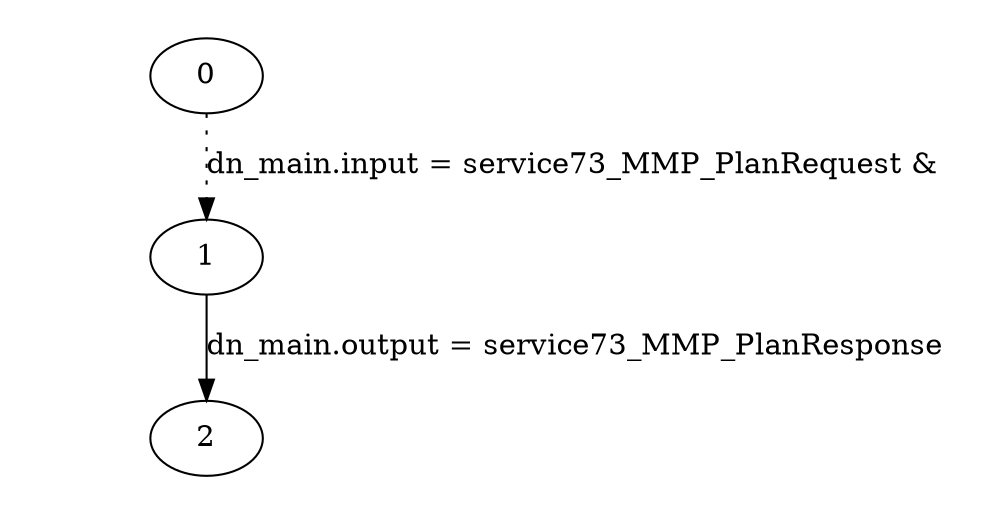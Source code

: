 digraph plan_fsm {
ratio="1.3";
margin="0.2";
size="8.0,11.4";
"0" -> "1" [style=dotted label="dn_main.input = service73_MMP_PlanRequest &\n"]
"1" -> "2" [label="dn_main.output = service73_MMP_PlanResponse"]
}


